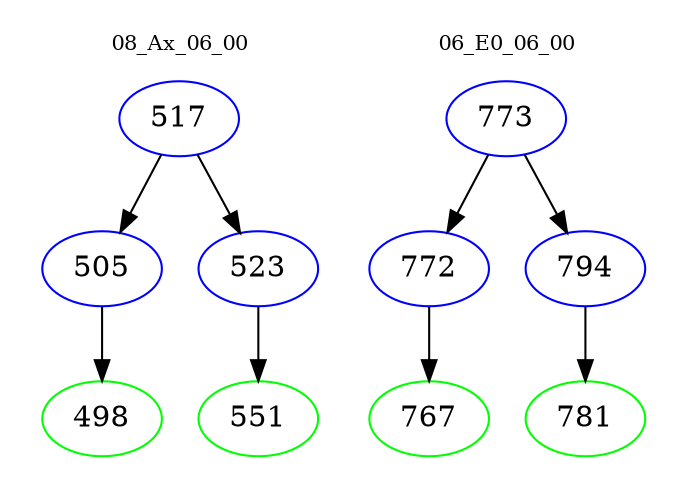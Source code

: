 digraph{
subgraph cluster_0 {
color = white
label = "08_Ax_06_00";
fontsize=10;
T0_517 [label="517", color="blue"]
T0_517 -> T0_505 [color="black"]
T0_505 [label="505", color="blue"]
T0_505 -> T0_498 [color="black"]
T0_498 [label="498", color="green"]
T0_517 -> T0_523 [color="black"]
T0_523 [label="523", color="blue"]
T0_523 -> T0_551 [color="black"]
T0_551 [label="551", color="green"]
}
subgraph cluster_1 {
color = white
label = "06_E0_06_00";
fontsize=10;
T1_773 [label="773", color="blue"]
T1_773 -> T1_772 [color="black"]
T1_772 [label="772", color="blue"]
T1_772 -> T1_767 [color="black"]
T1_767 [label="767", color="green"]
T1_773 -> T1_794 [color="black"]
T1_794 [label="794", color="blue"]
T1_794 -> T1_781 [color="black"]
T1_781 [label="781", color="green"]
}
}
